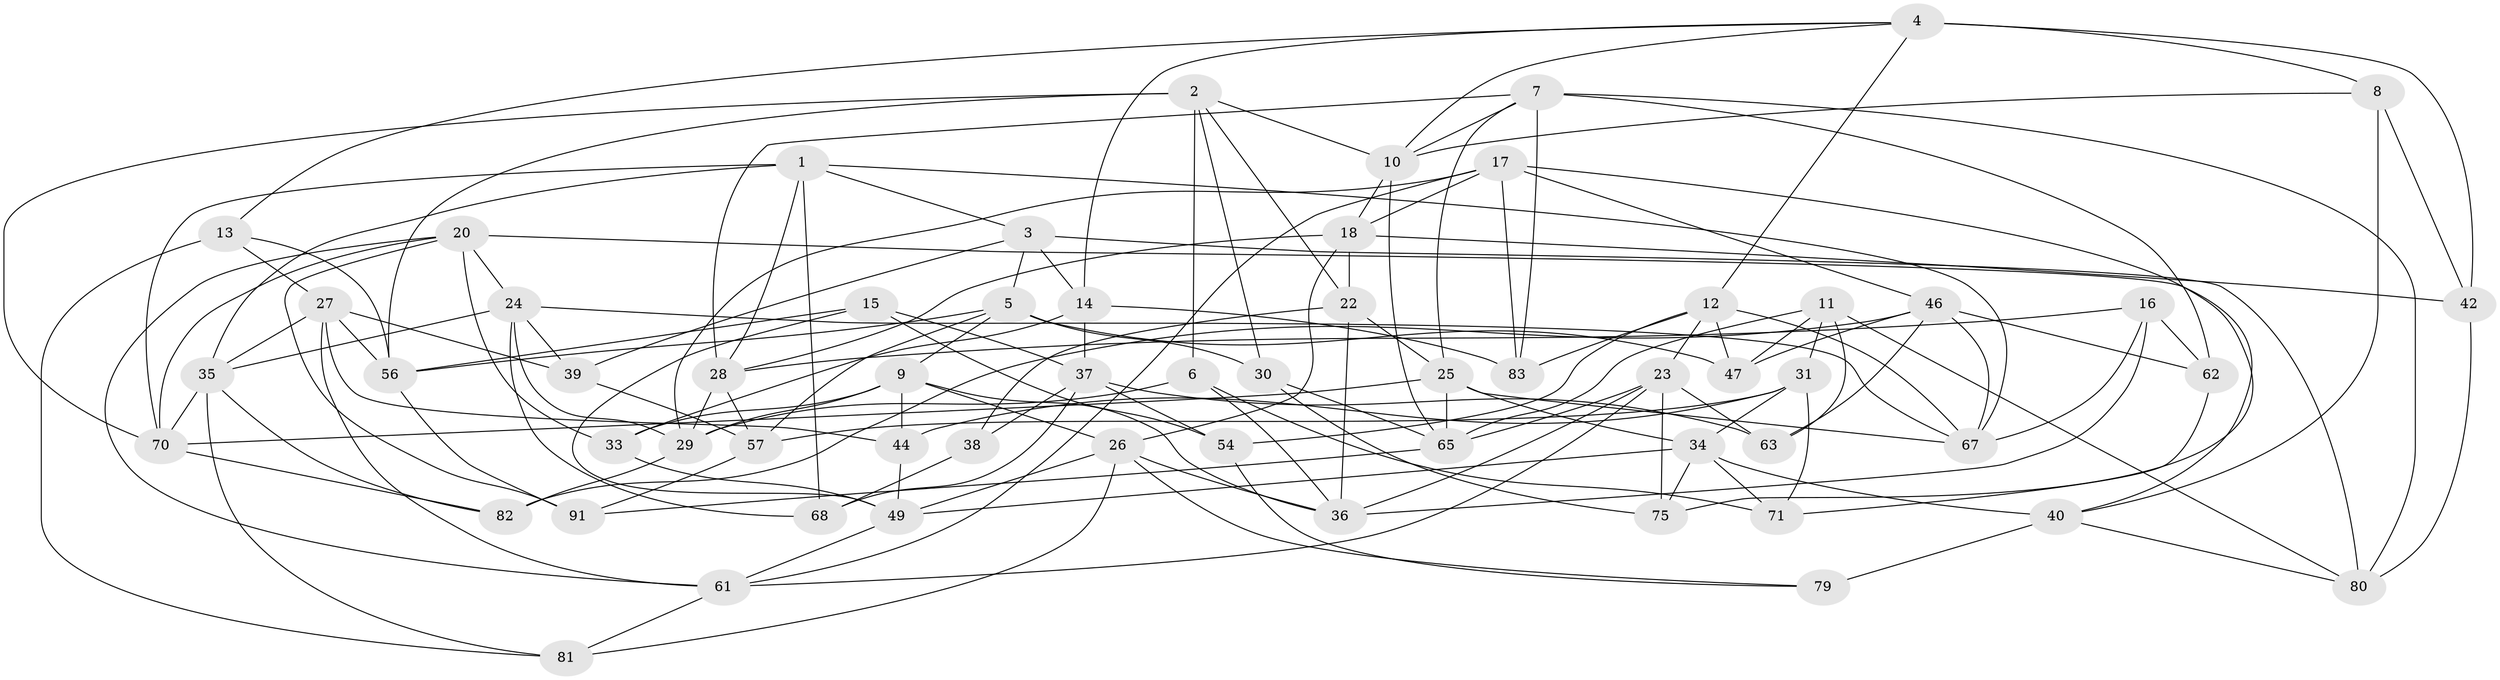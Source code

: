 // original degree distribution, {4: 1.0}
// Generated by graph-tools (version 1.1) at 2025/42/03/06/25 10:42:26]
// undirected, 60 vertices, 152 edges
graph export_dot {
graph [start="1"]
  node [color=gray90,style=filled];
  1 [super="+76"];
  2 [super="+32"];
  3 [super="+96"];
  4 [super="+21"];
  5 [super="+95"];
  6;
  7 [super="+92"];
  8;
  9 [super="+86"];
  10 [super="+69"];
  11 [super="+19"];
  12 [super="+60"];
  13;
  14 [super="+89"];
  15;
  16;
  17 [super="+48"];
  18 [super="+85"];
  20 [super="+87"];
  22 [super="+58"];
  23 [super="+72"];
  24 [super="+43"];
  25 [super="+74"];
  26 [super="+64"];
  27 [super="+52"];
  28 [super="+50"];
  29 [super="+51"];
  30;
  31 [super="+88"];
  33;
  34 [super="+53"];
  35 [super="+41"];
  36 [super="+45"];
  37 [super="+78"];
  38;
  39;
  40 [super="+59"];
  42;
  44;
  46 [super="+55"];
  47;
  49 [super="+66"];
  54;
  56 [super="+94"];
  57 [super="+73"];
  61 [super="+90"];
  62;
  63;
  65 [super="+93"];
  67 [super="+97"];
  68;
  70 [super="+77"];
  71;
  75;
  79;
  80 [super="+84"];
  81;
  82;
  83;
  91;
  1 -- 68;
  1 -- 70;
  1 -- 35;
  1 -- 67;
  1 -- 3;
  1 -- 28;
  2 -- 56;
  2 -- 30;
  2 -- 70;
  2 -- 10;
  2 -- 6;
  2 -- 22;
  3 -- 14 [weight=2];
  3 -- 80;
  3 -- 39;
  3 -- 5;
  4 -- 12;
  4 -- 13;
  4 -- 42;
  4 -- 8;
  4 -- 10;
  4 -- 14;
  5 -- 30;
  5 -- 47;
  5 -- 57;
  5 -- 9;
  5 -- 56;
  6 -- 36;
  6 -- 29;
  6 -- 71;
  7 -- 62;
  7 -- 28;
  7 -- 80;
  7 -- 25;
  7 -- 83;
  7 -- 10;
  8 -- 42;
  8 -- 40;
  8 -- 10;
  9 -- 33;
  9 -- 44;
  9 -- 29;
  9 -- 36;
  9 -- 26;
  10 -- 18;
  10 -- 65;
  11 -- 63;
  11 -- 80 [weight=2];
  11 -- 31;
  11 -- 47;
  11 -- 65;
  12 -- 67;
  12 -- 23;
  12 -- 83;
  12 -- 54;
  12 -- 47;
  13 -- 81;
  13 -- 27;
  13 -- 56;
  14 -- 33;
  14 -- 83;
  14 -- 37;
  15 -- 56;
  15 -- 54;
  15 -- 37;
  15 -- 49;
  16 -- 62;
  16 -- 67;
  16 -- 36;
  16 -- 28;
  17 -- 61;
  17 -- 83;
  17 -- 75;
  17 -- 46;
  17 -- 18;
  17 -- 29;
  18 -- 42;
  18 -- 28;
  18 -- 26;
  18 -- 22;
  20 -- 24;
  20 -- 61;
  20 -- 70;
  20 -- 40;
  20 -- 33;
  20 -- 91;
  22 -- 38 [weight=2];
  22 -- 25;
  22 -- 36;
  23 -- 61;
  23 -- 63;
  23 -- 65;
  23 -- 75;
  23 -- 36;
  24 -- 67;
  24 -- 35;
  24 -- 68;
  24 -- 39;
  24 -- 29;
  25 -- 65;
  25 -- 34;
  25 -- 67;
  25 -- 70;
  26 -- 79;
  26 -- 81;
  26 -- 49;
  26 -- 36;
  27 -- 39;
  27 -- 44;
  27 -- 61;
  27 -- 56;
  27 -- 35;
  28 -- 57;
  28 -- 29;
  29 -- 82;
  30 -- 75;
  30 -- 65;
  31 -- 57 [weight=2];
  31 -- 44;
  31 -- 71;
  31 -- 34;
  33 -- 49;
  34 -- 75;
  34 -- 49;
  34 -- 40;
  34 -- 71;
  35 -- 82;
  35 -- 70;
  35 -- 81;
  37 -- 63;
  37 -- 38;
  37 -- 54;
  37 -- 68;
  38 -- 68;
  39 -- 57;
  40 -- 80;
  40 -- 79 [weight=2];
  42 -- 80;
  44 -- 49;
  46 -- 62;
  46 -- 67;
  46 -- 82;
  46 -- 63;
  46 -- 47;
  49 -- 61;
  54 -- 79;
  56 -- 91;
  57 -- 91;
  61 -- 81;
  62 -- 71;
  65 -- 91;
  70 -- 82;
}
